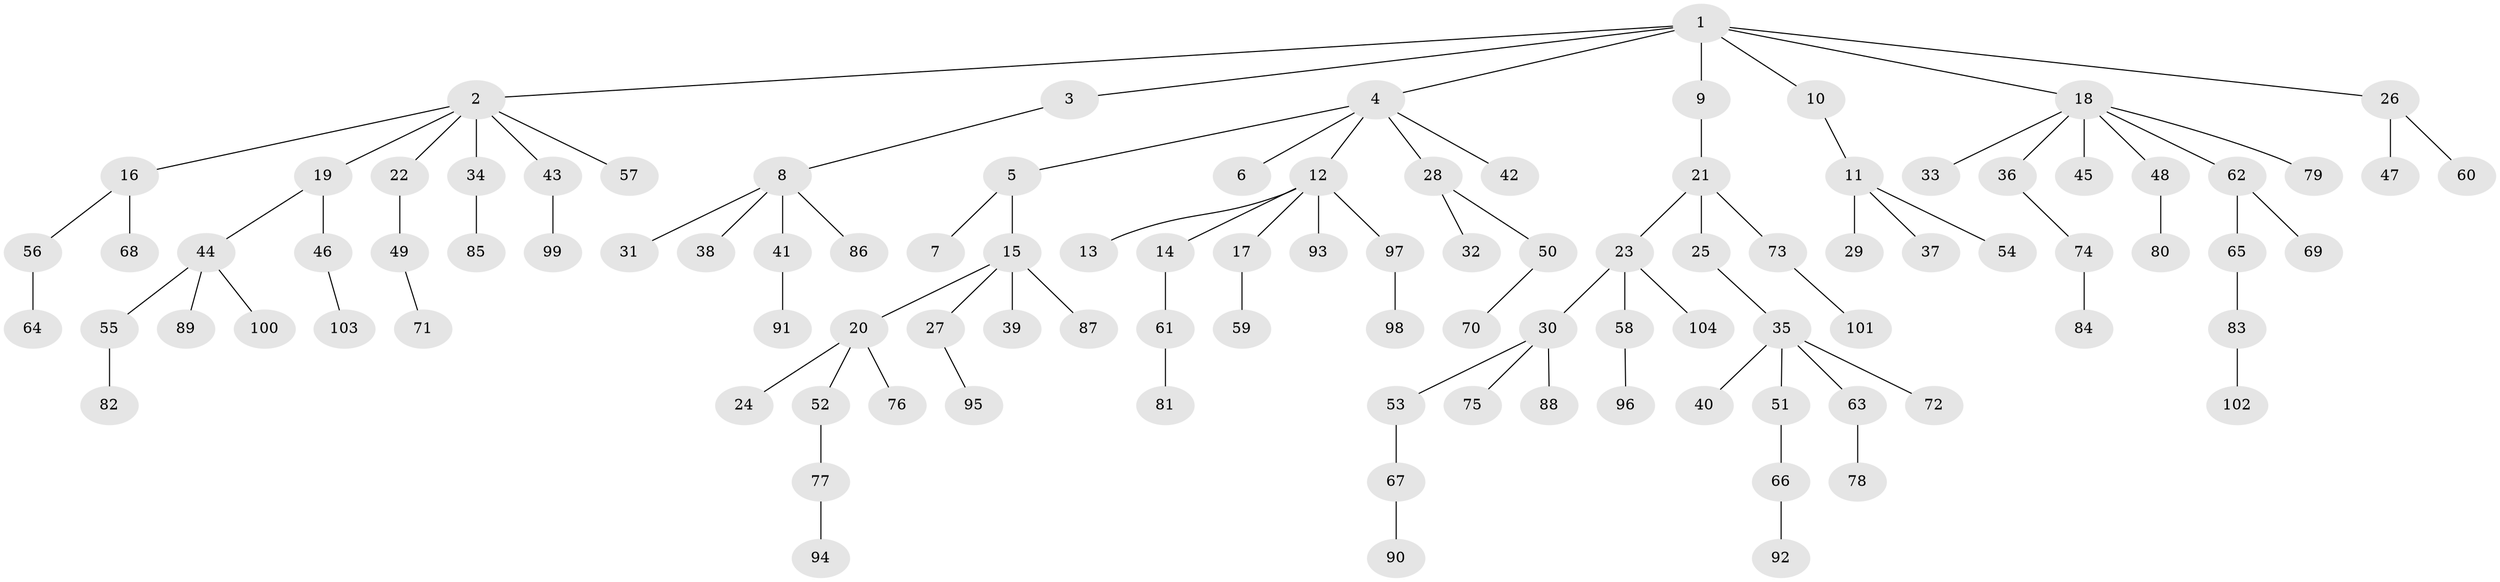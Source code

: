 // coarse degree distribution, {7: 0.057692307692307696, 1: 0.5384615384615384, 2: 0.2692307692307692, 3: 0.07692307692307693, 4: 0.038461538461538464, 5: 0.019230769230769232}
// Generated by graph-tools (version 1.1) at 2025/19/03/04/25 18:19:10]
// undirected, 104 vertices, 103 edges
graph export_dot {
graph [start="1"]
  node [color=gray90,style=filled];
  1;
  2;
  3;
  4;
  5;
  6;
  7;
  8;
  9;
  10;
  11;
  12;
  13;
  14;
  15;
  16;
  17;
  18;
  19;
  20;
  21;
  22;
  23;
  24;
  25;
  26;
  27;
  28;
  29;
  30;
  31;
  32;
  33;
  34;
  35;
  36;
  37;
  38;
  39;
  40;
  41;
  42;
  43;
  44;
  45;
  46;
  47;
  48;
  49;
  50;
  51;
  52;
  53;
  54;
  55;
  56;
  57;
  58;
  59;
  60;
  61;
  62;
  63;
  64;
  65;
  66;
  67;
  68;
  69;
  70;
  71;
  72;
  73;
  74;
  75;
  76;
  77;
  78;
  79;
  80;
  81;
  82;
  83;
  84;
  85;
  86;
  87;
  88;
  89;
  90;
  91;
  92;
  93;
  94;
  95;
  96;
  97;
  98;
  99;
  100;
  101;
  102;
  103;
  104;
  1 -- 2;
  1 -- 3;
  1 -- 4;
  1 -- 9;
  1 -- 10;
  1 -- 18;
  1 -- 26;
  2 -- 16;
  2 -- 19;
  2 -- 22;
  2 -- 34;
  2 -- 43;
  2 -- 57;
  3 -- 8;
  4 -- 5;
  4 -- 6;
  4 -- 12;
  4 -- 28;
  4 -- 42;
  5 -- 7;
  5 -- 15;
  8 -- 31;
  8 -- 38;
  8 -- 41;
  8 -- 86;
  9 -- 21;
  10 -- 11;
  11 -- 29;
  11 -- 37;
  11 -- 54;
  12 -- 13;
  12 -- 14;
  12 -- 17;
  12 -- 93;
  12 -- 97;
  14 -- 61;
  15 -- 20;
  15 -- 27;
  15 -- 39;
  15 -- 87;
  16 -- 56;
  16 -- 68;
  17 -- 59;
  18 -- 33;
  18 -- 36;
  18 -- 45;
  18 -- 48;
  18 -- 62;
  18 -- 79;
  19 -- 44;
  19 -- 46;
  20 -- 24;
  20 -- 52;
  20 -- 76;
  21 -- 23;
  21 -- 25;
  21 -- 73;
  22 -- 49;
  23 -- 30;
  23 -- 58;
  23 -- 104;
  25 -- 35;
  26 -- 47;
  26 -- 60;
  27 -- 95;
  28 -- 32;
  28 -- 50;
  30 -- 53;
  30 -- 75;
  30 -- 88;
  34 -- 85;
  35 -- 40;
  35 -- 51;
  35 -- 63;
  35 -- 72;
  36 -- 74;
  41 -- 91;
  43 -- 99;
  44 -- 55;
  44 -- 89;
  44 -- 100;
  46 -- 103;
  48 -- 80;
  49 -- 71;
  50 -- 70;
  51 -- 66;
  52 -- 77;
  53 -- 67;
  55 -- 82;
  56 -- 64;
  58 -- 96;
  61 -- 81;
  62 -- 65;
  62 -- 69;
  63 -- 78;
  65 -- 83;
  66 -- 92;
  67 -- 90;
  73 -- 101;
  74 -- 84;
  77 -- 94;
  83 -- 102;
  97 -- 98;
}
